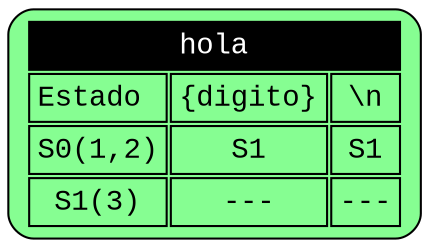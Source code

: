 digraph G{
graph [fontsize=30 labelloc="t" label="" splines=true overlap=false rankdir = "LR"];

"state5" [ style = "filled" penwidth = 1 fillcolor="#86FE92" fontname = "Courier New" shape = "Mrecord" label =
<<table border="0" cellborder="1" cellpadding="3" bgcolor="#86FE92">
<tr><td bgcolor="black" align="center" colspan="3"><font color="white">hola</font></td></tr>

<tr>
<td align="left">Estado</td>
<td>\{digito\}</td>
<td>\n</td>
</tr>


<tr><td>S0(1,2)</td>
<td>S1</td>
<td>S1</td>
</tr>
<tr><td>S1(3)</td>
<td>---</td>
<td>---</td>
</tr>

 </table>>];}
